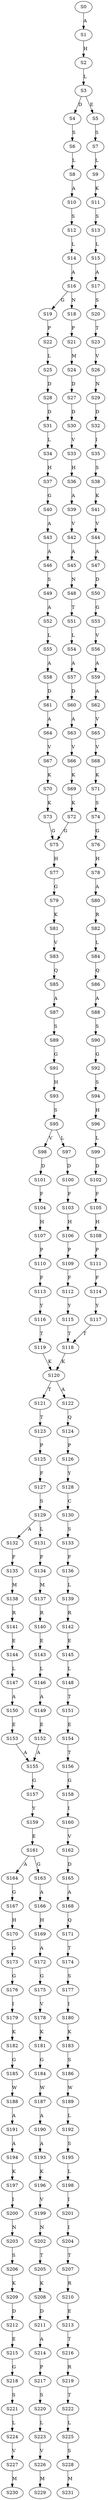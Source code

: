 strict digraph  {
	S0 -> S1 [ label = A ];
	S1 -> S2 [ label = H ];
	S2 -> S3 [ label = L ];
	S3 -> S4 [ label = D ];
	S3 -> S5 [ label = E ];
	S4 -> S6 [ label = S ];
	S5 -> S7 [ label = S ];
	S6 -> S8 [ label = L ];
	S7 -> S9 [ label = L ];
	S8 -> S10 [ label = A ];
	S9 -> S11 [ label = K ];
	S10 -> S12 [ label = S ];
	S11 -> S13 [ label = S ];
	S12 -> S14 [ label = L ];
	S13 -> S15 [ label = L ];
	S14 -> S16 [ label = A ];
	S15 -> S17 [ label = A ];
	S16 -> S18 [ label = N ];
	S16 -> S19 [ label = G ];
	S17 -> S20 [ label = S ];
	S18 -> S21 [ label = P ];
	S19 -> S22 [ label = P ];
	S20 -> S23 [ label = T ];
	S21 -> S24 [ label = M ];
	S22 -> S25 [ label = L ];
	S23 -> S26 [ label = V ];
	S24 -> S27 [ label = D ];
	S25 -> S28 [ label = D ];
	S26 -> S29 [ label = N ];
	S27 -> S30 [ label = D ];
	S28 -> S31 [ label = D ];
	S29 -> S32 [ label = D ];
	S30 -> S33 [ label = V ];
	S31 -> S34 [ label = L ];
	S32 -> S35 [ label = I ];
	S33 -> S36 [ label = H ];
	S34 -> S37 [ label = H ];
	S35 -> S38 [ label = S ];
	S36 -> S39 [ label = A ];
	S37 -> S40 [ label = G ];
	S38 -> S41 [ label = K ];
	S39 -> S42 [ label = V ];
	S40 -> S43 [ label = A ];
	S41 -> S44 [ label = V ];
	S42 -> S45 [ label = A ];
	S43 -> S46 [ label = A ];
	S44 -> S47 [ label = A ];
	S45 -> S48 [ label = N ];
	S46 -> S49 [ label = S ];
	S47 -> S50 [ label = D ];
	S48 -> S51 [ label = T ];
	S49 -> S52 [ label = A ];
	S50 -> S53 [ label = G ];
	S51 -> S54 [ label = L ];
	S52 -> S55 [ label = L ];
	S53 -> S56 [ label = V ];
	S54 -> S57 [ label = A ];
	S55 -> S58 [ label = A ];
	S56 -> S59 [ label = A ];
	S57 -> S60 [ label = D ];
	S58 -> S61 [ label = D ];
	S59 -> S62 [ label = A ];
	S60 -> S63 [ label = A ];
	S61 -> S64 [ label = A ];
	S62 -> S65 [ label = V ];
	S63 -> S66 [ label = V ];
	S64 -> S67 [ label = V ];
	S65 -> S68 [ label = V ];
	S66 -> S69 [ label = K ];
	S67 -> S70 [ label = K ];
	S68 -> S71 [ label = K ];
	S69 -> S72 [ label = K ];
	S70 -> S73 [ label = K ];
	S71 -> S74 [ label = S ];
	S72 -> S75 [ label = G ];
	S73 -> S75 [ label = G ];
	S74 -> S76 [ label = G ];
	S75 -> S77 [ label = H ];
	S76 -> S78 [ label = H ];
	S77 -> S79 [ label = G ];
	S78 -> S80 [ label = A ];
	S79 -> S81 [ label = K ];
	S80 -> S82 [ label = R ];
	S81 -> S83 [ label = V ];
	S82 -> S84 [ label = L ];
	S83 -> S85 [ label = Q ];
	S84 -> S86 [ label = Q ];
	S85 -> S87 [ label = A ];
	S86 -> S88 [ label = A ];
	S87 -> S89 [ label = S ];
	S88 -> S90 [ label = S ];
	S89 -> S91 [ label = G ];
	S90 -> S92 [ label = G ];
	S91 -> S93 [ label = H ];
	S92 -> S94 [ label = S ];
	S93 -> S95 [ label = S ];
	S94 -> S96 [ label = H ];
	S95 -> S97 [ label = L ];
	S95 -> S98 [ label = V ];
	S96 -> S99 [ label = L ];
	S97 -> S100 [ label = D ];
	S98 -> S101 [ label = D ];
	S99 -> S102 [ label = D ];
	S100 -> S103 [ label = F ];
	S101 -> S104 [ label = F ];
	S102 -> S105 [ label = F ];
	S103 -> S106 [ label = H ];
	S104 -> S107 [ label = H ];
	S105 -> S108 [ label = H ];
	S106 -> S109 [ label = P ];
	S107 -> S110 [ label = P ];
	S108 -> S111 [ label = P ];
	S109 -> S112 [ label = F ];
	S110 -> S113 [ label = F ];
	S111 -> S114 [ label = F ];
	S112 -> S115 [ label = Y ];
	S113 -> S116 [ label = Y ];
	S114 -> S117 [ label = Y ];
	S115 -> S118 [ label = T ];
	S116 -> S119 [ label = T ];
	S117 -> S118 [ label = T ];
	S118 -> S120 [ label = K ];
	S119 -> S120 [ label = K ];
	S120 -> S121 [ label = T ];
	S120 -> S122 [ label = A ];
	S121 -> S123 [ label = T ];
	S122 -> S124 [ label = Q ];
	S123 -> S125 [ label = P ];
	S124 -> S126 [ label = P ];
	S125 -> S127 [ label = F ];
	S126 -> S128 [ label = Y ];
	S127 -> S129 [ label = S ];
	S128 -> S130 [ label = C ];
	S129 -> S131 [ label = L ];
	S129 -> S132 [ label = A ];
	S130 -> S133 [ label = S ];
	S131 -> S134 [ label = F ];
	S132 -> S135 [ label = F ];
	S133 -> S136 [ label = F ];
	S134 -> S137 [ label = M ];
	S135 -> S138 [ label = M ];
	S136 -> S139 [ label = L ];
	S137 -> S140 [ label = R ];
	S138 -> S141 [ label = R ];
	S139 -> S142 [ label = R ];
	S140 -> S143 [ label = E ];
	S141 -> S144 [ label = E ];
	S142 -> S145 [ label = E ];
	S143 -> S146 [ label = L ];
	S144 -> S147 [ label = L ];
	S145 -> S148 [ label = L ];
	S146 -> S149 [ label = A ];
	S147 -> S150 [ label = A ];
	S148 -> S151 [ label = T ];
	S149 -> S152 [ label = E ];
	S150 -> S153 [ label = E ];
	S151 -> S154 [ label = E ];
	S152 -> S155 [ label = A ];
	S153 -> S155 [ label = A ];
	S154 -> S156 [ label = T ];
	S155 -> S157 [ label = G ];
	S156 -> S158 [ label = G ];
	S157 -> S159 [ label = Y ];
	S158 -> S160 [ label = I ];
	S159 -> S161 [ label = E ];
	S160 -> S162 [ label = V ];
	S161 -> S163 [ label = G ];
	S161 -> S164 [ label = A ];
	S162 -> S165 [ label = D ];
	S163 -> S166 [ label = A ];
	S164 -> S167 [ label = G ];
	S165 -> S168 [ label = A ];
	S166 -> S169 [ label = H ];
	S167 -> S170 [ label = H ];
	S168 -> S171 [ label = Q ];
	S169 -> S172 [ label = A ];
	S170 -> S173 [ label = G ];
	S171 -> S174 [ label = T ];
	S172 -> S175 [ label = G ];
	S173 -> S176 [ label = G ];
	S174 -> S177 [ label = S ];
	S175 -> S178 [ label = V ];
	S176 -> S179 [ label = I ];
	S177 -> S180 [ label = I ];
	S178 -> S181 [ label = K ];
	S179 -> S182 [ label = K ];
	S180 -> S183 [ label = K ];
	S181 -> S184 [ label = G ];
	S182 -> S185 [ label = G ];
	S183 -> S186 [ label = S ];
	S184 -> S187 [ label = W ];
	S185 -> S188 [ label = W ];
	S186 -> S189 [ label = W ];
	S187 -> S190 [ label = A ];
	S188 -> S191 [ label = A ];
	S189 -> S192 [ label = L ];
	S190 -> S193 [ label = A ];
	S191 -> S194 [ label = A ];
	S192 -> S195 [ label = S ];
	S193 -> S196 [ label = K ];
	S194 -> S197 [ label = K ];
	S195 -> S198 [ label = L ];
	S196 -> S199 [ label = V ];
	S197 -> S200 [ label = I ];
	S198 -> S201 [ label = I ];
	S199 -> S202 [ label = N ];
	S200 -> S203 [ label = N ];
	S201 -> S204 [ label = I ];
	S202 -> S205 [ label = T ];
	S203 -> S206 [ label = S ];
	S204 -> S207 [ label = T ];
	S205 -> S208 [ label = K ];
	S206 -> S209 [ label = K ];
	S207 -> S210 [ label = R ];
	S208 -> S211 [ label = D ];
	S209 -> S212 [ label = D ];
	S210 -> S213 [ label = E ];
	S211 -> S214 [ label = A ];
	S212 -> S215 [ label = E ];
	S213 -> S216 [ label = T ];
	S214 -> S217 [ label = P ];
	S215 -> S218 [ label = G ];
	S216 -> S219 [ label = R ];
	S217 -> S220 [ label = S ];
	S218 -> S221 [ label = S ];
	S219 -> S222 [ label = T ];
	S220 -> S223 [ label = L ];
	S221 -> S224 [ label = L ];
	S222 -> S225 [ label = L ];
	S223 -> S226 [ label = V ];
	S224 -> S227 [ label = V ];
	S225 -> S228 [ label = S ];
	S226 -> S229 [ label = M ];
	S227 -> S230 [ label = M ];
	S228 -> S231 [ label = M ];
}
